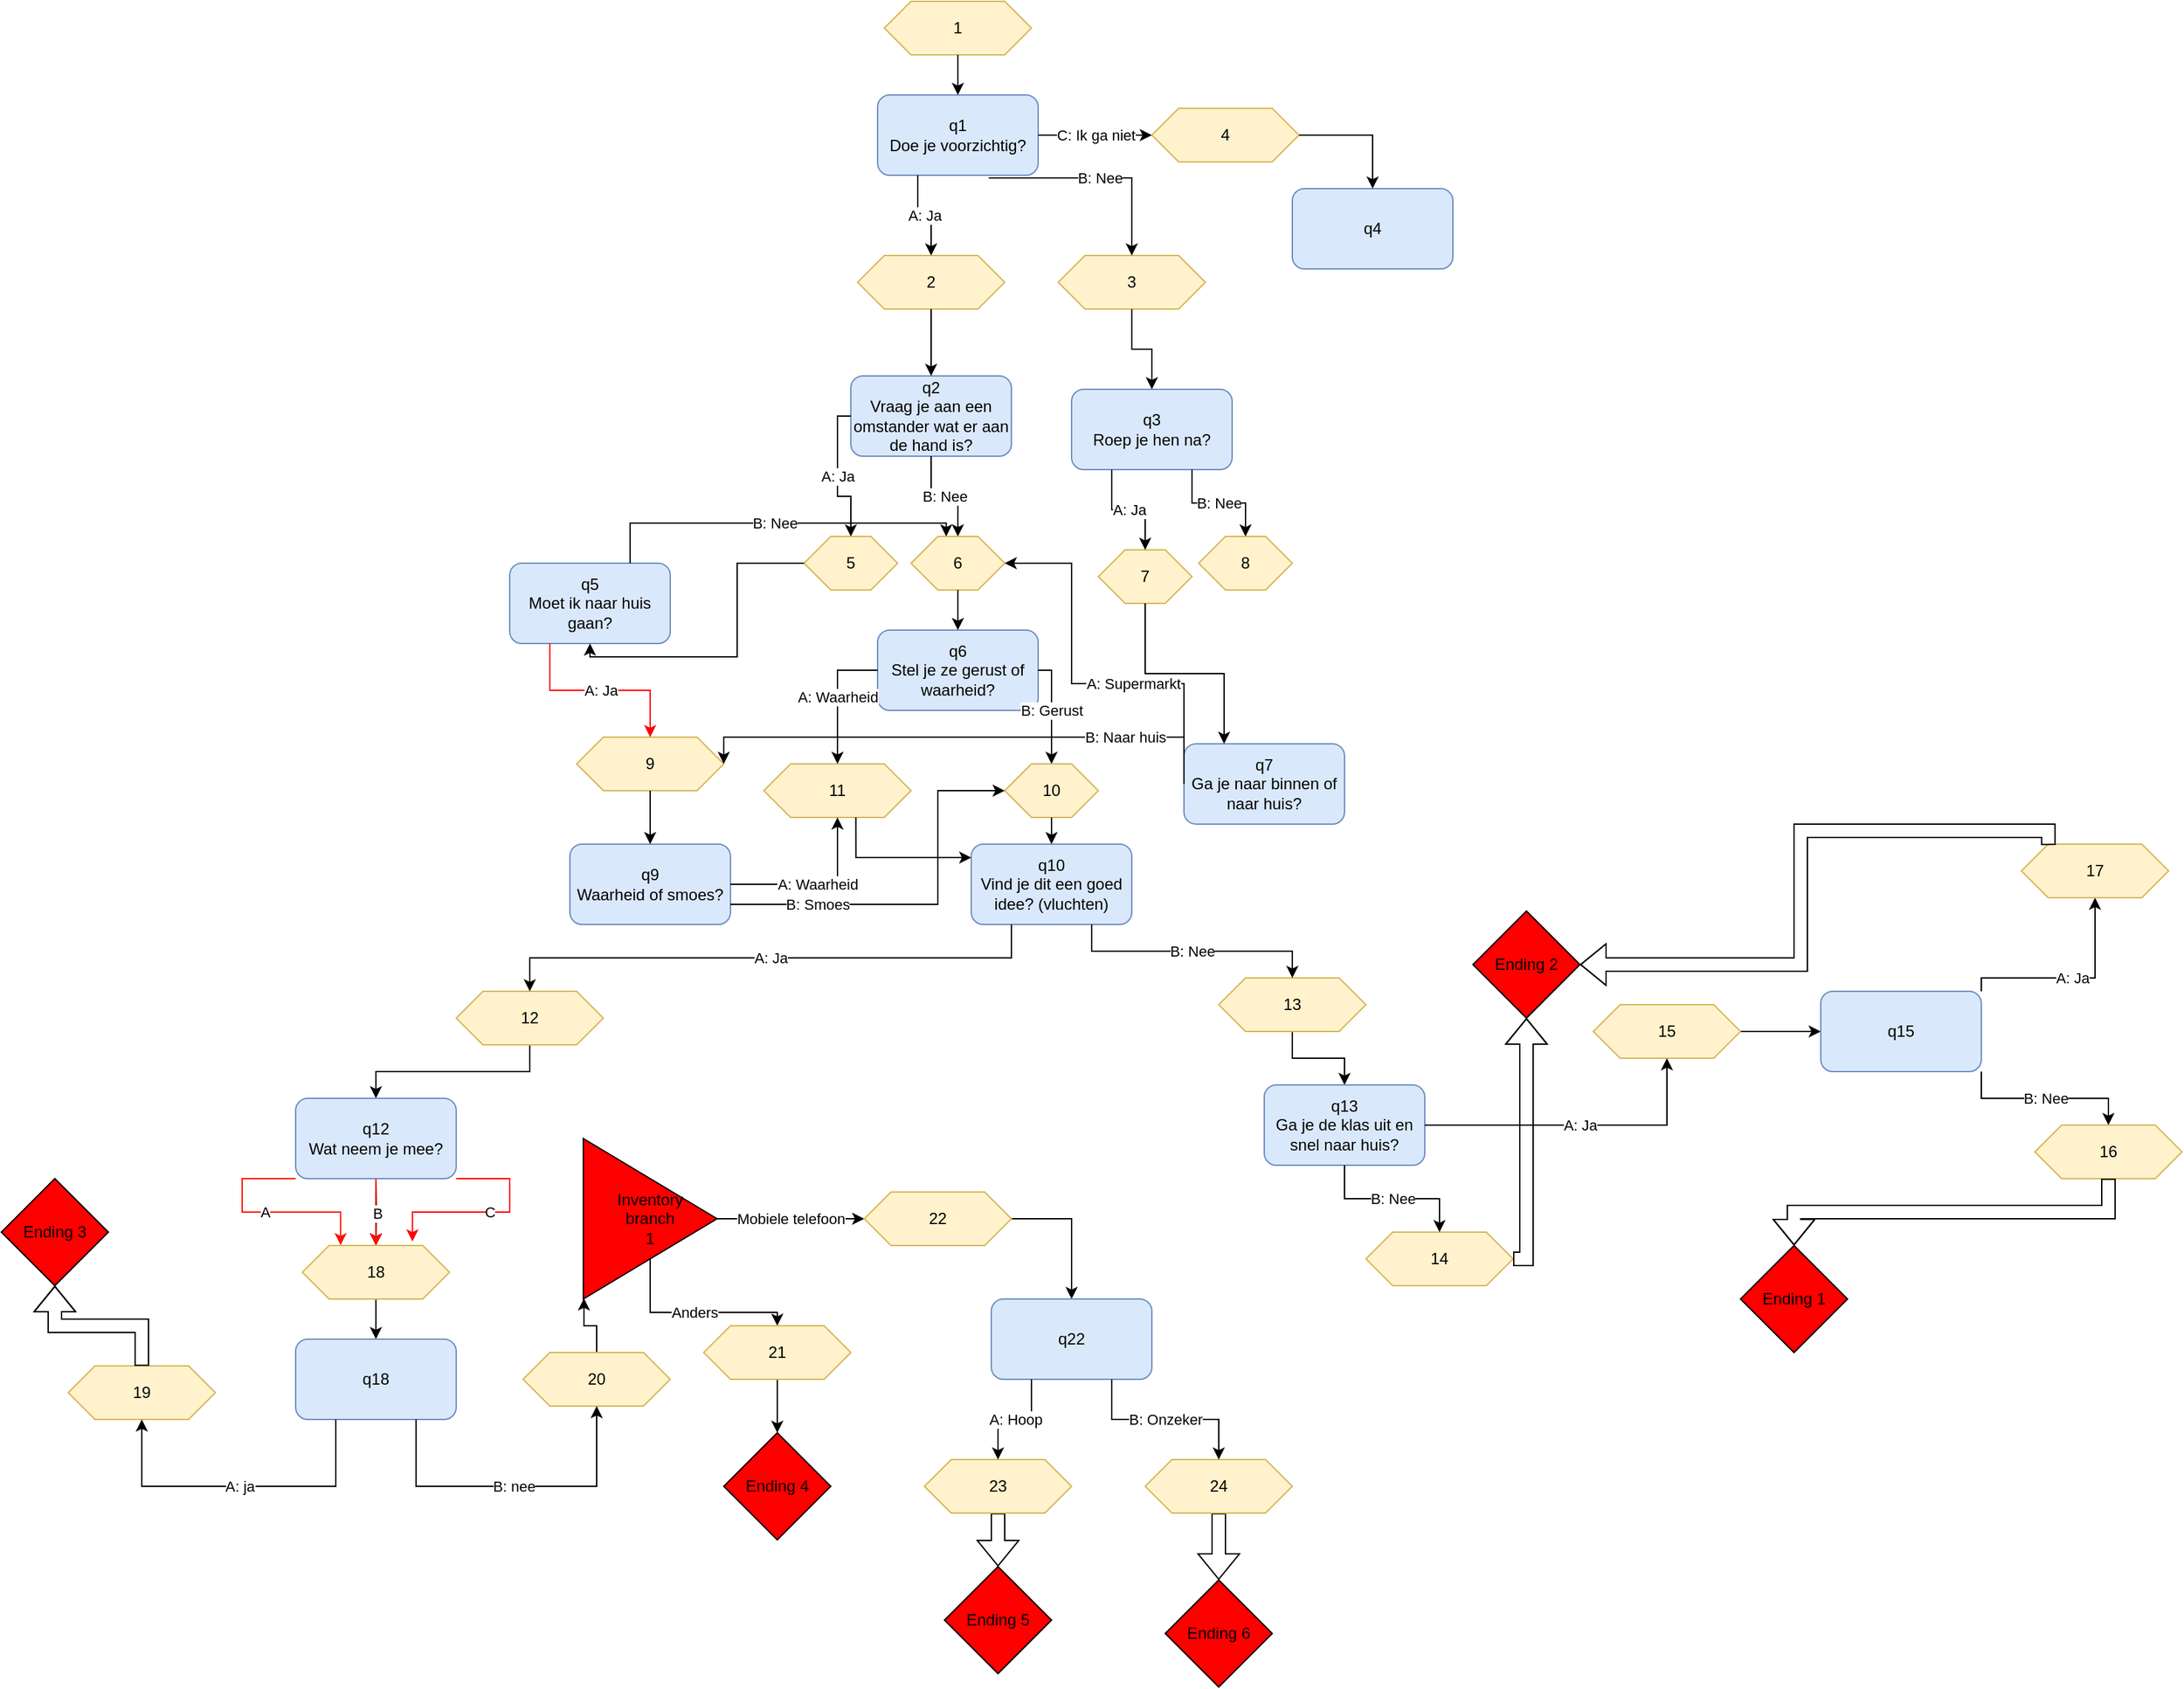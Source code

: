 <mxfile version="15.5.1" type="device"><diagram id="C5RBs43oDa-KdzZeNtuy" name="Page-1"><mxGraphModel dx="2212" dy="588" grid="1" gridSize="10" guides="1" tooltips="1" connect="1" arrows="1" fold="1" page="1" pageScale="1" pageWidth="827" pageHeight="1169" math="0" shadow="0"><root><mxCell id="WIyWlLk6GJQsqaUBKTNV-0"/><mxCell id="WIyWlLk6GJQsqaUBKTNV-1" parent="WIyWlLk6GJQsqaUBKTNV-0"/><mxCell id="mi3VbPI64ioH5jY3iRp4-33" value="1" style="shape=hexagon;perimeter=hexagonPerimeter2;whiteSpace=wrap;html=1;fixedSize=1;fillColor=#fff2cc;strokeColor=#d6b656;" parent="WIyWlLk6GJQsqaUBKTNV-1" vertex="1"><mxGeometry x="70" y="30" width="110" height="40" as="geometry"/></mxCell><mxCell id="mi3VbPI64ioH5jY3iRp4-34" value="q1&lt;br&gt;Doe je voorzichtig?" style="rounded=1;whiteSpace=wrap;html=1;fillColor=#dae8fc;strokeColor=#6c8ebf;" parent="WIyWlLk6GJQsqaUBKTNV-1" vertex="1"><mxGeometry x="65" y="100" width="120" height="60" as="geometry"/></mxCell><mxCell id="mi3VbPI64ioH5jY3iRp4-36" value="2" style="shape=hexagon;perimeter=hexagonPerimeter2;whiteSpace=wrap;html=1;fixedSize=1;fillColor=#fff2cc;strokeColor=#d6b656;" parent="WIyWlLk6GJQsqaUBKTNV-1" vertex="1"><mxGeometry x="50" y="220" width="110" height="40" as="geometry"/></mxCell><mxCell id="mi3VbPI64ioH5jY3iRp4-37" value="3" style="shape=hexagon;perimeter=hexagonPerimeter2;whiteSpace=wrap;html=1;fixedSize=1;fillColor=#fff2cc;strokeColor=#d6b656;" parent="WIyWlLk6GJQsqaUBKTNV-1" vertex="1"><mxGeometry x="200" y="220" width="110" height="40" as="geometry"/></mxCell><mxCell id="mi3VbPI64ioH5jY3iRp4-38" value="4" style="shape=hexagon;perimeter=hexagonPerimeter2;whiteSpace=wrap;html=1;fixedSize=1;fillColor=#fff2cc;strokeColor=#d6b656;" parent="WIyWlLk6GJQsqaUBKTNV-1" vertex="1"><mxGeometry x="270" y="110" width="110" height="40" as="geometry"/></mxCell><mxCell id="mi3VbPI64ioH5jY3iRp4-39" value="" style="endArrow=classic;html=1;rounded=0;edgeStyle=orthogonalEdgeStyle;exitX=0.5;exitY=1;exitDx=0;exitDy=0;entryX=0.5;entryY=0;entryDx=0;entryDy=0;" parent="WIyWlLk6GJQsqaUBKTNV-1" source="mi3VbPI64ioH5jY3iRp4-33" target="mi3VbPI64ioH5jY3iRp4-34" edge="1"><mxGeometry width="50" height="50" relative="1" as="geometry"><mxPoint x="360" y="410" as="sourcePoint"/><mxPoint x="410" y="360" as="targetPoint"/></mxGeometry></mxCell><mxCell id="mi3VbPI64ioH5jY3iRp4-40" value="" style="endArrow=classic;html=1;rounded=0;edgeStyle=orthogonalEdgeStyle;exitX=0.25;exitY=1;exitDx=0;exitDy=0;entryX=0.5;entryY=0;entryDx=0;entryDy=0;" parent="WIyWlLk6GJQsqaUBKTNV-1" source="mi3VbPI64ioH5jY3iRp4-34" target="mi3VbPI64ioH5jY3iRp4-36" edge="1"><mxGeometry relative="1" as="geometry"><mxPoint x="340" y="380" as="sourcePoint"/><mxPoint x="440" y="380" as="targetPoint"/></mxGeometry></mxCell><mxCell id="mi3VbPI64ioH5jY3iRp4-41" value="A: Ja" style="edgeLabel;resizable=0;html=1;align=center;verticalAlign=middle;" parent="mi3VbPI64ioH5jY3iRp4-40" connectable="0" vertex="1"><mxGeometry relative="1" as="geometry"/></mxCell><mxCell id="mi3VbPI64ioH5jY3iRp4-42" value="" style="endArrow=classic;html=1;rounded=0;edgeStyle=orthogonalEdgeStyle;exitX=0.692;exitY=1.033;exitDx=0;exitDy=0;exitPerimeter=0;entryX=0.5;entryY=0;entryDx=0;entryDy=0;" parent="WIyWlLk6GJQsqaUBKTNV-1" source="mi3VbPI64ioH5jY3iRp4-34" target="mi3VbPI64ioH5jY3iRp4-37" edge="1"><mxGeometry relative="1" as="geometry"><mxPoint x="340" y="380" as="sourcePoint"/><mxPoint x="440" y="380" as="targetPoint"/></mxGeometry></mxCell><mxCell id="mi3VbPI64ioH5jY3iRp4-43" value="B: Nee" style="edgeLabel;resizable=0;html=1;align=center;verticalAlign=middle;" parent="mi3VbPI64ioH5jY3iRp4-42" connectable="0" vertex="1"><mxGeometry relative="1" as="geometry"/></mxCell><mxCell id="mi3VbPI64ioH5jY3iRp4-44" value="" style="endArrow=classic;html=1;rounded=0;edgeStyle=orthogonalEdgeStyle;exitX=1;exitY=0.5;exitDx=0;exitDy=0;entryX=0;entryY=0.5;entryDx=0;entryDy=0;" parent="WIyWlLk6GJQsqaUBKTNV-1" source="mi3VbPI64ioH5jY3iRp4-34" target="mi3VbPI64ioH5jY3iRp4-38" edge="1"><mxGeometry relative="1" as="geometry"><mxPoint x="340" y="380" as="sourcePoint"/><mxPoint x="440" y="380" as="targetPoint"/></mxGeometry></mxCell><mxCell id="mi3VbPI64ioH5jY3iRp4-45" value="C: Ik ga niet" style="edgeLabel;resizable=0;html=1;align=center;verticalAlign=middle;" parent="mi3VbPI64ioH5jY3iRp4-44" connectable="0" vertex="1"><mxGeometry relative="1" as="geometry"/></mxCell><mxCell id="mi3VbPI64ioH5jY3iRp4-46" value="q2&lt;br&gt;Vraag je aan een omstander wat er aan de hand is?" style="rounded=1;whiteSpace=wrap;html=1;fillColor=#dae8fc;strokeColor=#6c8ebf;" parent="WIyWlLk6GJQsqaUBKTNV-1" vertex="1"><mxGeometry x="45" y="310" width="120" height="60" as="geometry"/></mxCell><mxCell id="mi3VbPI64ioH5jY3iRp4-49" value="" style="endArrow=classic;html=1;rounded=0;edgeStyle=orthogonalEdgeStyle;exitX=0.5;exitY=1;exitDx=0;exitDy=0;entryX=0.5;entryY=0;entryDx=0;entryDy=0;" parent="WIyWlLk6GJQsqaUBKTNV-1" source="mi3VbPI64ioH5jY3iRp4-36" target="mi3VbPI64ioH5jY3iRp4-46" edge="1"><mxGeometry width="50" height="50" relative="1" as="geometry"><mxPoint x="360" y="390" as="sourcePoint"/><mxPoint x="410" y="340" as="targetPoint"/></mxGeometry></mxCell><mxCell id="mi3VbPI64ioH5jY3iRp4-50" value="q3&lt;br&gt;Roep je hen na?" style="rounded=1;whiteSpace=wrap;html=1;fillColor=#dae8fc;strokeColor=#6c8ebf;" parent="WIyWlLk6GJQsqaUBKTNV-1" vertex="1"><mxGeometry x="210" y="320" width="120" height="60" as="geometry"/></mxCell><mxCell id="mi3VbPI64ioH5jY3iRp4-51" value="" style="endArrow=classic;html=1;rounded=0;edgeStyle=orthogonalEdgeStyle;exitX=0.5;exitY=1;exitDx=0;exitDy=0;entryX=0.5;entryY=0;entryDx=0;entryDy=0;" parent="WIyWlLk6GJQsqaUBKTNV-1" source="mi3VbPI64ioH5jY3iRp4-37" target="mi3VbPI64ioH5jY3iRp4-50" edge="1"><mxGeometry width="50" height="50" relative="1" as="geometry"><mxPoint x="360" y="390" as="sourcePoint"/><mxPoint x="410" y="340" as="targetPoint"/></mxGeometry></mxCell><mxCell id="mi3VbPI64ioH5jY3iRp4-52" value="5" style="shape=hexagon;perimeter=hexagonPerimeter2;whiteSpace=wrap;html=1;fixedSize=1;fillColor=#fff2cc;strokeColor=#d6b656;" parent="WIyWlLk6GJQsqaUBKTNV-1" vertex="1"><mxGeometry x="10" y="430" width="70" height="40" as="geometry"/></mxCell><mxCell id="mi3VbPI64ioH5jY3iRp4-53" value="6" style="shape=hexagon;perimeter=hexagonPerimeter2;whiteSpace=wrap;html=1;fixedSize=1;fillColor=#fff2cc;strokeColor=#d6b656;" parent="WIyWlLk6GJQsqaUBKTNV-1" vertex="1"><mxGeometry x="90" y="430" width="70" height="40" as="geometry"/></mxCell><mxCell id="mi3VbPI64ioH5jY3iRp4-54" value="" style="endArrow=classic;html=1;rounded=0;edgeStyle=orthogonalEdgeStyle;exitX=0;exitY=0.5;exitDx=0;exitDy=0;entryX=0.5;entryY=0;entryDx=0;entryDy=0;" parent="WIyWlLk6GJQsqaUBKTNV-1" source="mi3VbPI64ioH5jY3iRp4-46" target="mi3VbPI64ioH5jY3iRp4-52" edge="1"><mxGeometry relative="1" as="geometry"><mxPoint x="340" y="440" as="sourcePoint"/><mxPoint x="440" y="440" as="targetPoint"/></mxGeometry></mxCell><mxCell id="mi3VbPI64ioH5jY3iRp4-55" value="A: Ja" style="edgeLabel;resizable=0;html=1;align=center;verticalAlign=middle;" parent="mi3VbPI64ioH5jY3iRp4-54" connectable="0" vertex="1"><mxGeometry relative="1" as="geometry"/></mxCell><mxCell id="mi3VbPI64ioH5jY3iRp4-56" value="" style="endArrow=classic;html=1;rounded=0;edgeStyle=orthogonalEdgeStyle;exitX=0.5;exitY=1;exitDx=0;exitDy=0;entryX=0.5;entryY=0;entryDx=0;entryDy=0;" parent="WIyWlLk6GJQsqaUBKTNV-1" source="mi3VbPI64ioH5jY3iRp4-46" target="mi3VbPI64ioH5jY3iRp4-53" edge="1"><mxGeometry relative="1" as="geometry"><mxPoint x="340" y="440" as="sourcePoint"/><mxPoint x="440" y="440" as="targetPoint"/></mxGeometry></mxCell><mxCell id="mi3VbPI64ioH5jY3iRp4-57" value="B: Nee" style="edgeLabel;resizable=0;html=1;align=center;verticalAlign=middle;" parent="mi3VbPI64ioH5jY3iRp4-56" connectable="0" vertex="1"><mxGeometry relative="1" as="geometry"/></mxCell><mxCell id="mi3VbPI64ioH5jY3iRp4-58" value="7" style="shape=hexagon;perimeter=hexagonPerimeter2;whiteSpace=wrap;html=1;fixedSize=1;fillColor=#fff2cc;strokeColor=#d6b656;" parent="WIyWlLk6GJQsqaUBKTNV-1" vertex="1"><mxGeometry x="230" y="440" width="70" height="40" as="geometry"/></mxCell><mxCell id="mi3VbPI64ioH5jY3iRp4-59" value="8" style="shape=hexagon;perimeter=hexagonPerimeter2;whiteSpace=wrap;html=1;fixedSize=1;fillColor=#fff2cc;strokeColor=#d6b656;" parent="WIyWlLk6GJQsqaUBKTNV-1" vertex="1"><mxGeometry x="305" y="430" width="70" height="40" as="geometry"/></mxCell><mxCell id="mi3VbPI64ioH5jY3iRp4-60" value="" style="endArrow=classic;html=1;rounded=0;edgeStyle=orthogonalEdgeStyle;exitX=0.25;exitY=1;exitDx=0;exitDy=0;entryX=0.5;entryY=0;entryDx=0;entryDy=0;" parent="WIyWlLk6GJQsqaUBKTNV-1" source="mi3VbPI64ioH5jY3iRp4-50" target="mi3VbPI64ioH5jY3iRp4-58" edge="1"><mxGeometry relative="1" as="geometry"><mxPoint x="340" y="340" as="sourcePoint"/><mxPoint x="440" y="340" as="targetPoint"/></mxGeometry></mxCell><mxCell id="mi3VbPI64ioH5jY3iRp4-61" value="A: Ja" style="edgeLabel;resizable=0;html=1;align=center;verticalAlign=middle;" parent="mi3VbPI64ioH5jY3iRp4-60" connectable="0" vertex="1"><mxGeometry relative="1" as="geometry"/></mxCell><mxCell id="mi3VbPI64ioH5jY3iRp4-62" value="" style="endArrow=classic;html=1;rounded=0;edgeStyle=orthogonalEdgeStyle;exitX=0.75;exitY=1;exitDx=0;exitDy=0;entryX=0.5;entryY=0;entryDx=0;entryDy=0;" parent="WIyWlLk6GJQsqaUBKTNV-1" source="mi3VbPI64ioH5jY3iRp4-50" target="mi3VbPI64ioH5jY3iRp4-59" edge="1"><mxGeometry relative="1" as="geometry"><mxPoint x="340" y="340" as="sourcePoint"/><mxPoint x="440" y="340" as="targetPoint"/></mxGeometry></mxCell><mxCell id="mi3VbPI64ioH5jY3iRp4-63" value="B: Nee" style="edgeLabel;resizable=0;html=1;align=center;verticalAlign=middle;" parent="mi3VbPI64ioH5jY3iRp4-62" connectable="0" vertex="1"><mxGeometry relative="1" as="geometry"/></mxCell><mxCell id="mi3VbPI64ioH5jY3iRp4-64" value="q5&lt;br&gt;Moet ik naar huis gaan?" style="rounded=1;whiteSpace=wrap;html=1;fillColor=#dae8fc;strokeColor=#6c8ebf;" parent="WIyWlLk6GJQsqaUBKTNV-1" vertex="1"><mxGeometry x="-210" y="450" width="120" height="60" as="geometry"/></mxCell><mxCell id="mi3VbPI64ioH5jY3iRp4-65" value="" style="endArrow=classic;html=1;rounded=0;edgeStyle=orthogonalEdgeStyle;exitX=0;exitY=0.5;exitDx=0;exitDy=0;entryX=0.5;entryY=1;entryDx=0;entryDy=0;" parent="WIyWlLk6GJQsqaUBKTNV-1" source="mi3VbPI64ioH5jY3iRp4-52" target="mi3VbPI64ioH5jY3iRp4-64" edge="1"><mxGeometry width="50" height="50" relative="1" as="geometry"><mxPoint x="120" y="360" as="sourcePoint"/><mxPoint x="170" y="310" as="targetPoint"/></mxGeometry></mxCell><mxCell id="mi3VbPI64ioH5jY3iRp4-66" value="" style="endArrow=classic;html=1;rounded=0;edgeStyle=orthogonalEdgeStyle;exitX=0.75;exitY=0;exitDx=0;exitDy=0;entryX=0.375;entryY=0;entryDx=0;entryDy=0;" parent="WIyWlLk6GJQsqaUBKTNV-1" source="mi3VbPI64ioH5jY3iRp4-64" target="mi3VbPI64ioH5jY3iRp4-53" edge="1"><mxGeometry relative="1" as="geometry"><mxPoint x="90" y="420" as="sourcePoint"/><mxPoint x="-10" y="390" as="targetPoint"/></mxGeometry></mxCell><mxCell id="mi3VbPI64ioH5jY3iRp4-67" value="B: Nee" style="edgeLabel;resizable=0;html=1;align=center;verticalAlign=middle;" parent="mi3VbPI64ioH5jY3iRp4-66" connectable="0" vertex="1"><mxGeometry relative="1" as="geometry"/></mxCell><mxCell id="mi3VbPI64ioH5jY3iRp4-69" value="9" style="shape=hexagon;perimeter=hexagonPerimeter2;whiteSpace=wrap;html=1;fixedSize=1;fillColor=#fff2cc;strokeColor=#d6b656;" parent="WIyWlLk6GJQsqaUBKTNV-1" vertex="1"><mxGeometry x="-160" y="580" width="110" height="40" as="geometry"/></mxCell><mxCell id="mi3VbPI64ioH5jY3iRp4-70" value="" style="endArrow=classic;html=1;rounded=0;edgeStyle=orthogonalEdgeStyle;exitX=0.25;exitY=1;exitDx=0;exitDy=0;entryX=0.5;entryY=0;entryDx=0;entryDy=0;strokeColor=#FF0000;" parent="WIyWlLk6GJQsqaUBKTNV-1" source="mi3VbPI64ioH5jY3iRp4-64" target="mi3VbPI64ioH5jY3iRp4-69" edge="1"><mxGeometry relative="1" as="geometry"><mxPoint x="90" y="420" as="sourcePoint"/><mxPoint x="190" y="420" as="targetPoint"/></mxGeometry></mxCell><mxCell id="mi3VbPI64ioH5jY3iRp4-71" value="A: Ja" style="edgeLabel;resizable=0;html=1;align=center;verticalAlign=middle;" parent="mi3VbPI64ioH5jY3iRp4-70" connectable="0" vertex="1"><mxGeometry relative="1" as="geometry"/></mxCell><mxCell id="mi3VbPI64ioH5jY3iRp4-72" value="q6&lt;br&gt;Stel je ze gerust of waarheid?" style="rounded=1;whiteSpace=wrap;html=1;fillColor=#dae8fc;strokeColor=#6c8ebf;" parent="WIyWlLk6GJQsqaUBKTNV-1" vertex="1"><mxGeometry x="65" y="500" width="120" height="60" as="geometry"/></mxCell><mxCell id="mi3VbPI64ioH5jY3iRp4-73" value="" style="endArrow=classic;html=1;rounded=0;edgeStyle=orthogonalEdgeStyle;exitX=0.5;exitY=1;exitDx=0;exitDy=0;entryX=0.5;entryY=0;entryDx=0;entryDy=0;" parent="WIyWlLk6GJQsqaUBKTNV-1" source="mi3VbPI64ioH5jY3iRp4-53" target="mi3VbPI64ioH5jY3iRp4-72" edge="1"><mxGeometry width="50" height="50" relative="1" as="geometry"><mxPoint x="120" y="450" as="sourcePoint"/><mxPoint x="170" y="400" as="targetPoint"/></mxGeometry></mxCell><mxCell id="mi3VbPI64ioH5jY3iRp4-75" value="10" style="shape=hexagon;perimeter=hexagonPerimeter2;whiteSpace=wrap;html=1;fixedSize=1;fillColor=#fff2cc;strokeColor=#d6b656;" parent="WIyWlLk6GJQsqaUBKTNV-1" vertex="1"><mxGeometry x="160" y="600" width="70" height="40" as="geometry"/></mxCell><mxCell id="mi3VbPI64ioH5jY3iRp4-76" value="" style="endArrow=classic;html=1;rounded=0;edgeStyle=orthogonalEdgeStyle;exitX=1;exitY=0.5;exitDx=0;exitDy=0;entryX=0.5;entryY=0;entryDx=0;entryDy=0;" parent="WIyWlLk6GJQsqaUBKTNV-1" source="mi3VbPI64ioH5jY3iRp4-72" target="mi3VbPI64ioH5jY3iRp4-75" edge="1"><mxGeometry relative="1" as="geometry"><mxPoint x="90" y="620" as="sourcePoint"/><mxPoint x="190" y="620" as="targetPoint"/></mxGeometry></mxCell><mxCell id="mi3VbPI64ioH5jY3iRp4-77" value="B: Gerust" style="edgeLabel;resizable=0;html=1;align=center;verticalAlign=middle;" parent="mi3VbPI64ioH5jY3iRp4-76" connectable="0" vertex="1"><mxGeometry relative="1" as="geometry"/></mxCell><mxCell id="mi3VbPI64ioH5jY3iRp4-78" value="q9&lt;br&gt;Waarheid of smoes?" style="rounded=1;whiteSpace=wrap;html=1;fillColor=#dae8fc;strokeColor=#6c8ebf;" parent="WIyWlLk6GJQsqaUBKTNV-1" vertex="1"><mxGeometry x="-165" y="660" width="120" height="60" as="geometry"/></mxCell><mxCell id="mi3VbPI64ioH5jY3iRp4-79" value="" style="endArrow=classic;html=1;rounded=0;edgeStyle=orthogonalEdgeStyle;exitX=0.5;exitY=1;exitDx=0;exitDy=0;entryX=0.5;entryY=0;entryDx=0;entryDy=0;" parent="WIyWlLk6GJQsqaUBKTNV-1" source="mi3VbPI64ioH5jY3iRp4-69" target="mi3VbPI64ioH5jY3iRp4-78" edge="1"><mxGeometry width="50" height="50" relative="1" as="geometry"><mxPoint x="120" y="650" as="sourcePoint"/><mxPoint x="170" y="600" as="targetPoint"/></mxGeometry></mxCell><mxCell id="mi3VbPI64ioH5jY3iRp4-80" value="11" style="shape=hexagon;perimeter=hexagonPerimeter2;whiteSpace=wrap;html=1;fixedSize=1;fillColor=#fff2cc;strokeColor=#d6b656;" parent="WIyWlLk6GJQsqaUBKTNV-1" vertex="1"><mxGeometry x="-20" y="600" width="110" height="40" as="geometry"/></mxCell><mxCell id="mi3VbPI64ioH5jY3iRp4-81" value="" style="endArrow=classic;html=1;rounded=0;edgeStyle=orthogonalEdgeStyle;exitX=1;exitY=0.5;exitDx=0;exitDy=0;entryX=0.5;entryY=1;entryDx=0;entryDy=0;" parent="WIyWlLk6GJQsqaUBKTNV-1" source="mi3VbPI64ioH5jY3iRp4-78" target="mi3VbPI64ioH5jY3iRp4-80" edge="1"><mxGeometry relative="1" as="geometry"><mxPoint x="90" y="620" as="sourcePoint"/><mxPoint x="190" y="620" as="targetPoint"/></mxGeometry></mxCell><mxCell id="mi3VbPI64ioH5jY3iRp4-82" value="A: Waarheid" style="edgeLabel;resizable=0;html=1;align=center;verticalAlign=middle;" parent="mi3VbPI64ioH5jY3iRp4-81" connectable="0" vertex="1"><mxGeometry relative="1" as="geometry"/></mxCell><mxCell id="mi3VbPI64ioH5jY3iRp4-83" value="" style="endArrow=classic;html=1;rounded=0;edgeStyle=orthogonalEdgeStyle;exitX=0;exitY=0.5;exitDx=0;exitDy=0;entryX=0.5;entryY=0;entryDx=0;entryDy=0;" parent="WIyWlLk6GJQsqaUBKTNV-1" source="mi3VbPI64ioH5jY3iRp4-72" target="mi3VbPI64ioH5jY3iRp4-80" edge="1"><mxGeometry relative="1" as="geometry"><mxPoint x="90" y="620" as="sourcePoint"/><mxPoint x="190" y="620" as="targetPoint"/></mxGeometry></mxCell><mxCell id="mi3VbPI64ioH5jY3iRp4-84" value="A: Waarheid" style="edgeLabel;resizable=0;html=1;align=center;verticalAlign=middle;" parent="mi3VbPI64ioH5jY3iRp4-83" connectable="0" vertex="1"><mxGeometry relative="1" as="geometry"/></mxCell><mxCell id="mi3VbPI64ioH5jY3iRp4-85" value="q10&lt;br&gt;Vind je dit een goed idee? (vluchten)" style="rounded=1;whiteSpace=wrap;html=1;fillColor=#dae8fc;strokeColor=#6c8ebf;" parent="WIyWlLk6GJQsqaUBKTNV-1" vertex="1"><mxGeometry x="135" y="660" width="120" height="60" as="geometry"/></mxCell><mxCell id="mi3VbPI64ioH5jY3iRp4-86" value="" style="endArrow=classic;html=1;rounded=0;edgeStyle=orthogonalEdgeStyle;exitX=0.5;exitY=1;exitDx=0;exitDy=0;entryX=0.5;entryY=0;entryDx=0;entryDy=0;" parent="WIyWlLk6GJQsqaUBKTNV-1" source="mi3VbPI64ioH5jY3iRp4-75" target="mi3VbPI64ioH5jY3iRp4-85" edge="1"><mxGeometry width="50" height="50" relative="1" as="geometry"><mxPoint x="120" y="600" as="sourcePoint"/><mxPoint x="170" y="550" as="targetPoint"/></mxGeometry></mxCell><mxCell id="mi3VbPI64ioH5jY3iRp4-87" value="" style="endArrow=classic;html=1;rounded=0;edgeStyle=orthogonalEdgeStyle;exitX=1;exitY=0.75;exitDx=0;exitDy=0;entryX=0;entryY=0.5;entryDx=0;entryDy=0;" parent="WIyWlLk6GJQsqaUBKTNV-1" source="mi3VbPI64ioH5jY3iRp4-78" target="mi3VbPI64ioH5jY3iRp4-75" edge="1"><mxGeometry relative="1" as="geometry"><mxPoint x="90" y="580" as="sourcePoint"/><mxPoint x="190" y="580" as="targetPoint"/><Array as="points"><mxPoint x="110" y="705"/><mxPoint x="110" y="620"/></Array></mxGeometry></mxCell><mxCell id="mi3VbPI64ioH5jY3iRp4-88" value="B: Smoes" style="edgeLabel;resizable=0;html=1;align=center;verticalAlign=middle;" parent="mi3VbPI64ioH5jY3iRp4-87" connectable="0" vertex="1"><mxGeometry relative="1" as="geometry"><mxPoint x="-80" as="offset"/></mxGeometry></mxCell><mxCell id="mi3VbPI64ioH5jY3iRp4-89" value="q7&lt;br&gt;Ga je naar binnen of naar huis?" style="rounded=1;whiteSpace=wrap;html=1;fillColor=#dae8fc;strokeColor=#6c8ebf;" parent="WIyWlLk6GJQsqaUBKTNV-1" vertex="1"><mxGeometry x="294" y="585" width="120" height="60" as="geometry"/></mxCell><mxCell id="mi3VbPI64ioH5jY3iRp4-90" value="" style="endArrow=classic;html=1;rounded=0;edgeStyle=orthogonalEdgeStyle;exitX=0;exitY=0.5;exitDx=0;exitDy=0;entryX=1;entryY=0.5;entryDx=0;entryDy=0;" parent="WIyWlLk6GJQsqaUBKTNV-1" source="mi3VbPI64ioH5jY3iRp4-89" target="mi3VbPI64ioH5jY3iRp4-53" edge="1"><mxGeometry relative="1" as="geometry"><mxPoint x="90" y="450" as="sourcePoint"/><mxPoint x="190" y="450" as="targetPoint"/><Array as="points"><mxPoint x="210" y="540"/><mxPoint x="210" y="450"/></Array></mxGeometry></mxCell><mxCell id="mi3VbPI64ioH5jY3iRp4-91" value="A: Supermarkt" style="edgeLabel;resizable=0;html=1;align=center;verticalAlign=middle;" parent="mi3VbPI64ioH5jY3iRp4-90" connectable="0" vertex="1"><mxGeometry relative="1" as="geometry"><mxPoint x="36" as="offset"/></mxGeometry></mxCell><mxCell id="mi3VbPI64ioH5jY3iRp4-92" value="" style="endArrow=classic;html=1;rounded=0;edgeStyle=orthogonalEdgeStyle;exitX=0.5;exitY=1;exitDx=0;exitDy=0;entryX=0.25;entryY=0;entryDx=0;entryDy=0;" parent="WIyWlLk6GJQsqaUBKTNV-1" source="mi3VbPI64ioH5jY3iRp4-58" target="mi3VbPI64ioH5jY3iRp4-89" edge="1"><mxGeometry width="50" height="50" relative="1" as="geometry"><mxPoint x="120" y="470" as="sourcePoint"/><mxPoint x="170" y="420" as="targetPoint"/></mxGeometry></mxCell><mxCell id="mi3VbPI64ioH5jY3iRp4-93" value="" style="endArrow=classic;html=1;rounded=0;edgeStyle=orthogonalEdgeStyle;entryX=1;entryY=0.5;entryDx=0;entryDy=0;" parent="WIyWlLk6GJQsqaUBKTNV-1" target="mi3VbPI64ioH5jY3iRp4-69" edge="1"><mxGeometry relative="1" as="geometry"><mxPoint x="294" y="610" as="sourcePoint"/><mxPoint x="90" y="570" as="targetPoint"/><Array as="points"><mxPoint x="294" y="580"/><mxPoint x="-50" y="580"/></Array></mxGeometry></mxCell><mxCell id="mi3VbPI64ioH5jY3iRp4-94" value="B: Naar huis" style="edgeLabel;resizable=0;html=1;align=center;verticalAlign=middle;" parent="mi3VbPI64ioH5jY3iRp4-93" connectable="0" vertex="1"><mxGeometry relative="1" as="geometry"><mxPoint x="123" as="offset"/></mxGeometry></mxCell><mxCell id="mi3VbPI64ioH5jY3iRp4-95" value="" style="endArrow=classic;html=1;rounded=0;edgeStyle=orthogonalEdgeStyle;exitX=0.625;exitY=1;exitDx=0;exitDy=0;" parent="WIyWlLk6GJQsqaUBKTNV-1" source="mi3VbPI64ioH5jY3iRp4-80" edge="1"><mxGeometry width="50" height="50" relative="1" as="geometry"><mxPoint x="120" y="550" as="sourcePoint"/><mxPoint x="135" y="670" as="targetPoint"/><Array as="points"><mxPoint x="49" y="670"/><mxPoint x="135" y="670"/></Array></mxGeometry></mxCell><mxCell id="iSq3KOeCPPVrwr8_RP6E-13" style="edgeStyle=orthogonalEdgeStyle;rounded=0;orthogonalLoop=1;jettySize=auto;html=1;exitX=0.5;exitY=1;exitDx=0;exitDy=0;entryX=0.5;entryY=0;entryDx=0;entryDy=0;" parent="WIyWlLk6GJQsqaUBKTNV-1" source="iSq3KOeCPPVrwr8_RP6E-0" target="iSq3KOeCPPVrwr8_RP6E-12" edge="1"><mxGeometry relative="1" as="geometry"/></mxCell><mxCell id="iSq3KOeCPPVrwr8_RP6E-0" value="12" style="shape=hexagon;perimeter=hexagonPerimeter2;whiteSpace=wrap;html=1;fixedSize=1;fillColor=#fff2cc;strokeColor=#d6b656;" parent="WIyWlLk6GJQsqaUBKTNV-1" vertex="1"><mxGeometry x="-250" y="770" width="110" height="40" as="geometry"/></mxCell><mxCell id="iSq3KOeCPPVrwr8_RP6E-24" style="edgeStyle=orthogonalEdgeStyle;rounded=0;orthogonalLoop=1;jettySize=auto;html=1;exitX=0.5;exitY=1;exitDx=0;exitDy=0;entryX=0.5;entryY=0;entryDx=0;entryDy=0;strokeColor=#000000;fillColor=#FF1717;" parent="WIyWlLk6GJQsqaUBKTNV-1" source="iSq3KOeCPPVrwr8_RP6E-1" target="iSq3KOeCPPVrwr8_RP6E-23" edge="1"><mxGeometry relative="1" as="geometry"/></mxCell><mxCell id="iSq3KOeCPPVrwr8_RP6E-1" value="13" style="shape=hexagon;perimeter=hexagonPerimeter2;whiteSpace=wrap;html=1;fixedSize=1;fillColor=#fff2cc;strokeColor=#d6b656;" parent="WIyWlLk6GJQsqaUBKTNV-1" vertex="1"><mxGeometry x="320" y="760" width="110" height="40" as="geometry"/></mxCell><mxCell id="iSq3KOeCPPVrwr8_RP6E-8" value="" style="endArrow=classic;html=1;rounded=0;edgeStyle=orthogonalEdgeStyle;entryX=0.5;entryY=0;entryDx=0;entryDy=0;exitX=0.25;exitY=1;exitDx=0;exitDy=0;" parent="WIyWlLk6GJQsqaUBKTNV-1" source="mi3VbPI64ioH5jY3iRp4-85" target="iSq3KOeCPPVrwr8_RP6E-0" edge="1"><mxGeometry relative="1" as="geometry"><mxPoint x="160" y="720" as="sourcePoint"/><mxPoint x="260" y="720" as="targetPoint"/></mxGeometry></mxCell><mxCell id="iSq3KOeCPPVrwr8_RP6E-9" value="A: Ja" style="edgeLabel;resizable=0;html=1;align=center;verticalAlign=middle;" parent="iSq3KOeCPPVrwr8_RP6E-8" connectable="0" vertex="1"><mxGeometry relative="1" as="geometry"/></mxCell><mxCell id="iSq3KOeCPPVrwr8_RP6E-10" value="" style="endArrow=classic;html=1;rounded=0;edgeStyle=orthogonalEdgeStyle;entryX=0.5;entryY=0;entryDx=0;entryDy=0;exitX=0.75;exitY=1;exitDx=0;exitDy=0;" parent="WIyWlLk6GJQsqaUBKTNV-1" source="mi3VbPI64ioH5jY3iRp4-85" target="iSq3KOeCPPVrwr8_RP6E-1" edge="1"><mxGeometry relative="1" as="geometry"><mxPoint x="175" y="730" as="sourcePoint"/><mxPoint x="139.0" y="780" as="targetPoint"/></mxGeometry></mxCell><mxCell id="iSq3KOeCPPVrwr8_RP6E-11" value="B: Nee" style="edgeLabel;resizable=0;html=1;align=center;verticalAlign=middle;" parent="iSq3KOeCPPVrwr8_RP6E-10" connectable="0" vertex="1"><mxGeometry relative="1" as="geometry"/></mxCell><mxCell id="iSq3KOeCPPVrwr8_RP6E-22" value="" style="edgeStyle=orthogonalEdgeStyle;rounded=0;orthogonalLoop=1;jettySize=auto;html=1;strokeColor=#000000;fillColor=#FF1717;" parent="WIyWlLk6GJQsqaUBKTNV-1" source="iSq3KOeCPPVrwr8_RP6E-12" target="iSq3KOeCPPVrwr8_RP6E-14" edge="1"><mxGeometry relative="1" as="geometry"/></mxCell><mxCell id="iSq3KOeCPPVrwr8_RP6E-12" value="q12&lt;br&gt;Wat neem je mee?" style="rounded=1;whiteSpace=wrap;html=1;fillColor=#dae8fc;strokeColor=#6c8ebf;" parent="WIyWlLk6GJQsqaUBKTNV-1" vertex="1"><mxGeometry x="-370" y="850" width="120" height="60" as="geometry"/></mxCell><mxCell id="fnL31dL-mEkg3qNTJA0n-9" style="edgeStyle=orthogonalEdgeStyle;rounded=0;orthogonalLoop=1;jettySize=auto;html=1;exitX=0.5;exitY=1;exitDx=0;exitDy=0;entryX=0.5;entryY=0;entryDx=0;entryDy=0;shadow=0;strokeColor=#000000;" edge="1" parent="WIyWlLk6GJQsqaUBKTNV-1" source="iSq3KOeCPPVrwr8_RP6E-14" target="fnL31dL-mEkg3qNTJA0n-8"><mxGeometry relative="1" as="geometry"/></mxCell><mxCell id="iSq3KOeCPPVrwr8_RP6E-14" value="18" style="shape=hexagon;perimeter=hexagonPerimeter2;whiteSpace=wrap;html=1;fixedSize=1;fillColor=#fff2cc;strokeColor=#d6b656;" parent="WIyWlLk6GJQsqaUBKTNV-1" vertex="1"><mxGeometry x="-365" y="960" width="110" height="40" as="geometry"/></mxCell><mxCell id="iSq3KOeCPPVrwr8_RP6E-15" value="" style="endArrow=classic;html=1;rounded=0;edgeStyle=orthogonalEdgeStyle;exitX=0;exitY=1;exitDx=0;exitDy=0;entryX=0.26;entryY=-0.006;entryDx=0;entryDy=0;entryPerimeter=0;fillColor=#FF1717;strokeColor=#FF1100;" parent="WIyWlLk6GJQsqaUBKTNV-1" source="iSq3KOeCPPVrwr8_RP6E-12" target="iSq3KOeCPPVrwr8_RP6E-14" edge="1"><mxGeometry relative="1" as="geometry"><mxPoint x="-430" y="940" as="sourcePoint"/><mxPoint x="-330" y="940" as="targetPoint"/><Array as="points"><mxPoint x="-410" y="910"/><mxPoint x="-410" y="935"/><mxPoint x="-336" y="935"/></Array></mxGeometry></mxCell><mxCell id="iSq3KOeCPPVrwr8_RP6E-16" value="A" style="edgeLabel;resizable=0;html=1;align=center;verticalAlign=middle;" parent="iSq3KOeCPPVrwr8_RP6E-15" connectable="0" vertex="1"><mxGeometry relative="1" as="geometry"/></mxCell><mxCell id="iSq3KOeCPPVrwr8_RP6E-17" value="B" style="endArrow=classic;html=1;rounded=0;edgeStyle=orthogonalEdgeStyle;entryX=0.5;entryY=0;entryDx=0;entryDy=0;strokeColor=#FF1100;" parent="WIyWlLk6GJQsqaUBKTNV-1" target="iSq3KOeCPPVrwr8_RP6E-14" edge="1"><mxGeometry relative="1" as="geometry"><mxPoint x="-310" y="910" as="sourcePoint"/><mxPoint x="-310" y="1010" as="targetPoint"/></mxGeometry></mxCell><mxCell id="iSq3KOeCPPVrwr8_RP6E-18" value="B" style="edgeLabel;resizable=0;html=1;align=center;verticalAlign=middle;" parent="iSq3KOeCPPVrwr8_RP6E-17" connectable="0" vertex="1"><mxGeometry relative="1" as="geometry"/></mxCell><mxCell id="iSq3KOeCPPVrwr8_RP6E-19" value="" style="endArrow=classic;html=1;rounded=0;edgeStyle=orthogonalEdgeStyle;exitX=1;exitY=1;exitDx=0;exitDy=0;entryX=0.748;entryY=-0.076;entryDx=0;entryDy=0;entryPerimeter=0;strokeColor=#FF0000;" parent="WIyWlLk6GJQsqaUBKTNV-1" source="iSq3KOeCPPVrwr8_RP6E-12" target="iSq3KOeCPPVrwr8_RP6E-14" edge="1"><mxGeometry relative="1" as="geometry"><mxPoint x="-170" y="940" as="sourcePoint"/><mxPoint x="-70" y="940" as="targetPoint"/><Array as="points"><mxPoint x="-210" y="910"/><mxPoint x="-210" y="935"/><mxPoint x="-283" y="935"/></Array></mxGeometry></mxCell><mxCell id="iSq3KOeCPPVrwr8_RP6E-20" value="C" style="edgeLabel;resizable=0;html=1;align=center;verticalAlign=middle;" parent="iSq3KOeCPPVrwr8_RP6E-19" connectable="0" vertex="1"><mxGeometry relative="1" as="geometry"/></mxCell><mxCell id="iSq3KOeCPPVrwr8_RP6E-23" value="q13&lt;br&gt;Ga je de klas uit en snel naar huis?" style="rounded=1;whiteSpace=wrap;html=1;fillColor=#dae8fc;strokeColor=#6c8ebf;" parent="WIyWlLk6GJQsqaUBKTNV-1" vertex="1"><mxGeometry x="354" y="840" width="120" height="60" as="geometry"/></mxCell><mxCell id="iSq3KOeCPPVrwr8_RP6E-32" style="edgeStyle=orthogonalEdgeStyle;rounded=0;orthogonalLoop=1;jettySize=auto;html=1;exitX=1;exitY=0.5;exitDx=0;exitDy=0;entryX=0;entryY=0.5;entryDx=0;entryDy=0;strokeColor=#000000;fillColor=#FF1717;" parent="WIyWlLk6GJQsqaUBKTNV-1" source="iSq3KOeCPPVrwr8_RP6E-25" target="iSq3KOeCPPVrwr8_RP6E-31" edge="1"><mxGeometry relative="1" as="geometry"/></mxCell><mxCell id="iSq3KOeCPPVrwr8_RP6E-25" value="15" style="shape=hexagon;perimeter=hexagonPerimeter2;whiteSpace=wrap;html=1;fixedSize=1;fillColor=#fff2cc;strokeColor=#d6b656;" parent="WIyWlLk6GJQsqaUBKTNV-1" vertex="1"><mxGeometry x="600" y="780" width="110" height="40" as="geometry"/></mxCell><mxCell id="iSq3KOeCPPVrwr8_RP6E-26" value="" style="endArrow=classic;html=1;rounded=0;strokeColor=#000000;fillColor=#FF1717;edgeStyle=orthogonalEdgeStyle;exitX=1;exitY=0.5;exitDx=0;exitDy=0;entryX=0.5;entryY=1;entryDx=0;entryDy=0;" parent="WIyWlLk6GJQsqaUBKTNV-1" source="iSq3KOeCPPVrwr8_RP6E-23" target="iSq3KOeCPPVrwr8_RP6E-25" edge="1"><mxGeometry relative="1" as="geometry"><mxPoint x="600" y="870" as="sourcePoint"/><mxPoint x="700" y="870" as="targetPoint"/></mxGeometry></mxCell><mxCell id="iSq3KOeCPPVrwr8_RP6E-27" value="A: Ja" style="edgeLabel;resizable=0;html=1;align=center;verticalAlign=middle;" parent="iSq3KOeCPPVrwr8_RP6E-26" connectable="0" vertex="1"><mxGeometry relative="1" as="geometry"/></mxCell><mxCell id="iSq3KOeCPPVrwr8_RP6E-28" value="14" style="shape=hexagon;perimeter=hexagonPerimeter2;whiteSpace=wrap;html=1;fixedSize=1;fillColor=#fff2cc;strokeColor=#d6b656;" parent="WIyWlLk6GJQsqaUBKTNV-1" vertex="1"><mxGeometry x="430" y="950" width="110" height="40" as="geometry"/></mxCell><mxCell id="iSq3KOeCPPVrwr8_RP6E-29" value="" style="endArrow=classic;html=1;rounded=0;strokeColor=#000000;fillColor=#FF1717;edgeStyle=orthogonalEdgeStyle;exitX=0.5;exitY=1;exitDx=0;exitDy=0;entryX=0.5;entryY=0;entryDx=0;entryDy=0;" parent="WIyWlLk6GJQsqaUBKTNV-1" source="iSq3KOeCPPVrwr8_RP6E-23" target="iSq3KOeCPPVrwr8_RP6E-28" edge="1"><mxGeometry relative="1" as="geometry"><mxPoint x="490" y="930" as="sourcePoint"/><mxPoint x="590" y="930" as="targetPoint"/></mxGeometry></mxCell><mxCell id="iSq3KOeCPPVrwr8_RP6E-30" value="B: Nee" style="edgeLabel;resizable=0;html=1;align=center;verticalAlign=middle;" parent="iSq3KOeCPPVrwr8_RP6E-29" connectable="0" vertex="1"><mxGeometry relative="1" as="geometry"/></mxCell><mxCell id="iSq3KOeCPPVrwr8_RP6E-31" value="q15" style="rounded=1;whiteSpace=wrap;html=1;fillColor=#dae8fc;strokeColor=#6c8ebf;" parent="WIyWlLk6GJQsqaUBKTNV-1" vertex="1"><mxGeometry x="770" y="770" width="120" height="60" as="geometry"/></mxCell><mxCell id="iSq3KOeCPPVrwr8_RP6E-34" value="" style="endArrow=classic;html=1;rounded=0;strokeColor=#000000;fillColor=#FF1717;edgeStyle=orthogonalEdgeStyle;exitX=1;exitY=0;exitDx=0;exitDy=0;shadow=0;entryX=0.5;entryY=1;entryDx=0;entryDy=0;" parent="WIyWlLk6GJQsqaUBKTNV-1" source="iSq3KOeCPPVrwr8_RP6E-31" target="fnL31dL-mEkg3qNTJA0n-4" edge="1"><mxGeometry relative="1" as="geometry"><mxPoint x="1000" y="890" as="sourcePoint"/><mxPoint x="980" y="700" as="targetPoint"/><Array as="points"><mxPoint x="890" y="760"/><mxPoint x="975" y="760"/></Array></mxGeometry></mxCell><mxCell id="iSq3KOeCPPVrwr8_RP6E-35" value="A: Ja" style="edgeLabel;resizable=0;html=1;align=center;verticalAlign=middle;" parent="iSq3KOeCPPVrwr8_RP6E-34" connectable="0" vertex="1"><mxGeometry relative="1" as="geometry"/></mxCell><mxCell id="iSq3KOeCPPVrwr8_RP6E-36" value="" style="endArrow=classic;html=1;rounded=0;strokeColor=#000000;fillColor=#FF1717;edgeStyle=orthogonalEdgeStyle;exitX=1;exitY=1;exitDx=0;exitDy=0;shadow=0;entryX=0.5;entryY=0;entryDx=0;entryDy=0;" parent="WIyWlLk6GJQsqaUBKTNV-1" source="iSq3KOeCPPVrwr8_RP6E-31" target="fnL31dL-mEkg3qNTJA0n-1" edge="1"><mxGeometry relative="1" as="geometry"><mxPoint x="900" y="850" as="sourcePoint"/><mxPoint x="990" y="870" as="targetPoint"/></mxGeometry></mxCell><mxCell id="iSq3KOeCPPVrwr8_RP6E-37" value="B: Nee" style="edgeLabel;resizable=0;html=1;align=center;verticalAlign=middle;" parent="iSq3KOeCPPVrwr8_RP6E-36" connectable="0" vertex="1"><mxGeometry relative="1" as="geometry"/></mxCell><mxCell id="iSq3KOeCPPVrwr8_RP6E-38" value="q4" style="rounded=1;whiteSpace=wrap;html=1;fillColor=#dae8fc;strokeColor=#6c8ebf;" parent="WIyWlLk6GJQsqaUBKTNV-1" vertex="1"><mxGeometry x="375" y="170" width="120" height="60" as="geometry"/></mxCell><mxCell id="iSq3KOeCPPVrwr8_RP6E-41" value="" style="endArrow=classic;html=1;rounded=0;strokeColor=#000000;fillColor=#FF1717;edgeStyle=orthogonalEdgeStyle;exitX=1;exitY=0.5;exitDx=0;exitDy=0;entryX=0.5;entryY=0;entryDx=0;entryDy=0;" parent="WIyWlLk6GJQsqaUBKTNV-1" source="mi3VbPI64ioH5jY3iRp4-38" target="iSq3KOeCPPVrwr8_RP6E-38" edge="1"><mxGeometry width="50" height="50" relative="1" as="geometry"><mxPoint x="420" y="150" as="sourcePoint"/><mxPoint x="470" y="100" as="targetPoint"/></mxGeometry></mxCell><mxCell id="fnL31dL-mEkg3qNTJA0n-1" value="16" style="shape=hexagon;perimeter=hexagonPerimeter2;whiteSpace=wrap;html=1;fixedSize=1;fillColor=#fff2cc;strokeColor=#d6b656;" vertex="1" parent="WIyWlLk6GJQsqaUBKTNV-1"><mxGeometry x="930" y="870" width="110" height="40" as="geometry"/></mxCell><mxCell id="fnL31dL-mEkg3qNTJA0n-2" value="Ending 1" style="rhombus;whiteSpace=wrap;html=1;fillColor=#FF0000;" vertex="1" parent="WIyWlLk6GJQsqaUBKTNV-1"><mxGeometry x="710" y="960" width="80" height="80" as="geometry"/></mxCell><mxCell id="fnL31dL-mEkg3qNTJA0n-3" value="" style="shape=flexArrow;endArrow=classic;html=1;rounded=0;shadow=0;strokeColor=#000000;exitX=0.5;exitY=1;exitDx=0;exitDy=0;entryX=0.5;entryY=0;entryDx=0;entryDy=0;edgeStyle=orthogonalEdgeStyle;" edge="1" parent="WIyWlLk6GJQsqaUBKTNV-1" source="fnL31dL-mEkg3qNTJA0n-1" target="fnL31dL-mEkg3qNTJA0n-2"><mxGeometry width="50" height="50" relative="1" as="geometry"><mxPoint x="890" y="970" as="sourcePoint"/><mxPoint x="940" y="920" as="targetPoint"/></mxGeometry></mxCell><mxCell id="fnL31dL-mEkg3qNTJA0n-4" value="17" style="shape=hexagon;perimeter=hexagonPerimeter2;whiteSpace=wrap;html=1;fixedSize=1;fillColor=#fff2cc;strokeColor=#d6b656;" vertex="1" parent="WIyWlLk6GJQsqaUBKTNV-1"><mxGeometry x="920" y="660" width="110" height="40" as="geometry"/></mxCell><mxCell id="fnL31dL-mEkg3qNTJA0n-5" value="Ending 2" style="rhombus;whiteSpace=wrap;html=1;fillColor=#FF0000;" vertex="1" parent="WIyWlLk6GJQsqaUBKTNV-1"><mxGeometry x="510" y="710" width="80" height="80" as="geometry"/></mxCell><mxCell id="fnL31dL-mEkg3qNTJA0n-6" value="" style="shape=flexArrow;endArrow=classic;html=1;rounded=0;shadow=0;strokeColor=#000000;exitX=0.183;exitY=0.017;exitDx=0;exitDy=0;exitPerimeter=0;entryX=1;entryY=0.5;entryDx=0;entryDy=0;edgeStyle=orthogonalEdgeStyle;" edge="1" parent="WIyWlLk6GJQsqaUBKTNV-1" source="fnL31dL-mEkg3qNTJA0n-4" target="fnL31dL-mEkg3qNTJA0n-5"><mxGeometry width="50" height="50" relative="1" as="geometry"><mxPoint x="780" y="710" as="sourcePoint"/><mxPoint x="830" y="660" as="targetPoint"/></mxGeometry></mxCell><mxCell id="fnL31dL-mEkg3qNTJA0n-7" value="" style="shape=flexArrow;endArrow=classic;html=1;rounded=0;shadow=0;strokeColor=#000000;exitX=1;exitY=0.5;exitDx=0;exitDy=0;edgeStyle=orthogonalEdgeStyle;" edge="1" parent="WIyWlLk6GJQsqaUBKTNV-1" source="iSq3KOeCPPVrwr8_RP6E-28" target="fnL31dL-mEkg3qNTJA0n-5"><mxGeometry width="50" height="50" relative="1" as="geometry"><mxPoint x="570" y="1010" as="sourcePoint"/><mxPoint x="620" y="960" as="targetPoint"/></mxGeometry></mxCell><mxCell id="fnL31dL-mEkg3qNTJA0n-8" value="q18" style="rounded=1;whiteSpace=wrap;html=1;fillColor=#dae8fc;strokeColor=#6c8ebf;" vertex="1" parent="WIyWlLk6GJQsqaUBKTNV-1"><mxGeometry x="-370" y="1030" width="120" height="60" as="geometry"/></mxCell><mxCell id="fnL31dL-mEkg3qNTJA0n-10" value="19" style="shape=hexagon;perimeter=hexagonPerimeter2;whiteSpace=wrap;html=1;fixedSize=1;fillColor=#fff2cc;strokeColor=#d6b656;" vertex="1" parent="WIyWlLk6GJQsqaUBKTNV-1"><mxGeometry x="-540" y="1050" width="110" height="40" as="geometry"/></mxCell><mxCell id="fnL31dL-mEkg3qNTJA0n-20" style="edgeStyle=orthogonalEdgeStyle;rounded=0;orthogonalLoop=1;jettySize=auto;html=1;exitX=0.5;exitY=0;exitDx=0;exitDy=0;entryX=0.005;entryY=0.996;entryDx=0;entryDy=0;entryPerimeter=0;shadow=0;strokeColor=#000000;" edge="1" parent="WIyWlLk6GJQsqaUBKTNV-1" source="fnL31dL-mEkg3qNTJA0n-11" target="fnL31dL-mEkg3qNTJA0n-19"><mxGeometry relative="1" as="geometry"/></mxCell><mxCell id="fnL31dL-mEkg3qNTJA0n-11" value="20" style="shape=hexagon;perimeter=hexagonPerimeter2;whiteSpace=wrap;html=1;fixedSize=1;fillColor=#fff2cc;strokeColor=#d6b656;" vertex="1" parent="WIyWlLk6GJQsqaUBKTNV-1"><mxGeometry x="-200" y="1040" width="110" height="40" as="geometry"/></mxCell><mxCell id="fnL31dL-mEkg3qNTJA0n-12" value="" style="endArrow=classic;html=1;rounded=0;shadow=0;strokeColor=#000000;exitX=0.25;exitY=1;exitDx=0;exitDy=0;entryX=0.5;entryY=1;entryDx=0;entryDy=0;edgeStyle=orthogonalEdgeStyle;" edge="1" parent="WIyWlLk6GJQsqaUBKTNV-1" source="fnL31dL-mEkg3qNTJA0n-8" target="fnL31dL-mEkg3qNTJA0n-10"><mxGeometry relative="1" as="geometry"><mxPoint x="-410" y="1130" as="sourcePoint"/><mxPoint x="-310" y="1130" as="targetPoint"/><Array as="points"><mxPoint x="-340" y="1140"/><mxPoint x="-485" y="1140"/></Array></mxGeometry></mxCell><mxCell id="fnL31dL-mEkg3qNTJA0n-13" value="A: ja" style="edgeLabel;resizable=0;html=1;align=center;verticalAlign=middle;fillColor=#FF0000;" connectable="0" vertex="1" parent="fnL31dL-mEkg3qNTJA0n-12"><mxGeometry relative="1" as="geometry"/></mxCell><mxCell id="fnL31dL-mEkg3qNTJA0n-14" value="" style="endArrow=classic;html=1;rounded=0;shadow=0;strokeColor=#000000;exitX=0.75;exitY=1;exitDx=0;exitDy=0;entryX=0.5;entryY=1;entryDx=0;entryDy=0;edgeStyle=orthogonalEdgeStyle;" edge="1" parent="WIyWlLk6GJQsqaUBKTNV-1" source="fnL31dL-mEkg3qNTJA0n-8" target="fnL31dL-mEkg3qNTJA0n-11"><mxGeometry relative="1" as="geometry"><mxPoint x="-190" y="1120" as="sourcePoint"/><mxPoint x="-90" y="1120" as="targetPoint"/><Array as="points"><mxPoint x="-280" y="1140"/><mxPoint x="-145" y="1140"/></Array></mxGeometry></mxCell><mxCell id="fnL31dL-mEkg3qNTJA0n-15" value="B: nee" style="edgeLabel;resizable=0;html=1;align=center;verticalAlign=middle;fillColor=#FF0000;" connectable="0" vertex="1" parent="fnL31dL-mEkg3qNTJA0n-14"><mxGeometry relative="1" as="geometry"/></mxCell><mxCell id="fnL31dL-mEkg3qNTJA0n-16" value="Ending 3" style="rhombus;whiteSpace=wrap;html=1;fillColor=#FF0000;" vertex="1" parent="WIyWlLk6GJQsqaUBKTNV-1"><mxGeometry x="-590" y="910" width="80" height="80" as="geometry"/></mxCell><mxCell id="fnL31dL-mEkg3qNTJA0n-17" value="" style="shape=flexArrow;endArrow=classic;html=1;rounded=0;shadow=0;strokeColor=#000000;exitX=0.5;exitY=0;exitDx=0;exitDy=0;entryX=0.5;entryY=1;entryDx=0;entryDy=0;edgeStyle=orthogonalEdgeStyle;" edge="1" parent="WIyWlLk6GJQsqaUBKTNV-1" source="fnL31dL-mEkg3qNTJA0n-10" target="fnL31dL-mEkg3qNTJA0n-16"><mxGeometry width="50" height="50" relative="1" as="geometry"><mxPoint x="-610" y="1130" as="sourcePoint"/><mxPoint x="-560" y="1080" as="targetPoint"/></mxGeometry></mxCell><mxCell id="fnL31dL-mEkg3qNTJA0n-19" value="Inventory&lt;br&gt;branch&lt;br&gt;1" style="triangle;whiteSpace=wrap;html=1;fillColor=#FF0000;rotation=0;" vertex="1" parent="WIyWlLk6GJQsqaUBKTNV-1"><mxGeometry x="-155" y="880" width="100" height="120" as="geometry"/></mxCell><mxCell id="fnL31dL-mEkg3qNTJA0n-21" value="" style="endArrow=classic;html=1;rounded=0;shadow=0;strokeColor=#000000;exitX=1;exitY=0.5;exitDx=0;exitDy=0;edgeStyle=orthogonalEdgeStyle;entryX=0;entryY=0.5;entryDx=0;entryDy=0;" edge="1" parent="WIyWlLk6GJQsqaUBKTNV-1" source="fnL31dL-mEkg3qNTJA0n-19" target="fnL31dL-mEkg3qNTJA0n-26"><mxGeometry relative="1" as="geometry"><mxPoint x="-60" y="930" as="sourcePoint"/><mxPoint x="60" y="940" as="targetPoint"/></mxGeometry></mxCell><mxCell id="fnL31dL-mEkg3qNTJA0n-22" value="Mobiele telefoon" style="edgeLabel;resizable=0;html=1;align=center;verticalAlign=middle;fillColor=#FF0000;" connectable="0" vertex="1" parent="fnL31dL-mEkg3qNTJA0n-21"><mxGeometry relative="1" as="geometry"/></mxCell><mxCell id="fnL31dL-mEkg3qNTJA0n-23" value="" style="endArrow=classic;html=1;rounded=0;shadow=0;strokeColor=#000000;exitX=0.5;exitY=1;exitDx=0;exitDy=0;edgeStyle=orthogonalEdgeStyle;entryX=0.5;entryY=0;entryDx=0;entryDy=0;" edge="1" parent="WIyWlLk6GJQsqaUBKTNV-1" source="fnL31dL-mEkg3qNTJA0n-19" target="fnL31dL-mEkg3qNTJA0n-25"><mxGeometry relative="1" as="geometry"><mxPoint y="1030" as="sourcePoint"/><mxPoint x="-10" y="1020" as="targetPoint"/></mxGeometry></mxCell><mxCell id="fnL31dL-mEkg3qNTJA0n-24" value="Anders" style="edgeLabel;resizable=0;html=1;align=center;verticalAlign=middle;fillColor=#FF0000;" connectable="0" vertex="1" parent="fnL31dL-mEkg3qNTJA0n-23"><mxGeometry relative="1" as="geometry"/></mxCell><mxCell id="fnL31dL-mEkg3qNTJA0n-29" style="edgeStyle=orthogonalEdgeStyle;rounded=0;orthogonalLoop=1;jettySize=auto;html=1;exitX=0.5;exitY=1;exitDx=0;exitDy=0;entryX=0.5;entryY=0;entryDx=0;entryDy=0;shadow=0;strokeColor=#000000;" edge="1" parent="WIyWlLk6GJQsqaUBKTNV-1" source="fnL31dL-mEkg3qNTJA0n-25" target="fnL31dL-mEkg3qNTJA0n-28"><mxGeometry relative="1" as="geometry"/></mxCell><mxCell id="fnL31dL-mEkg3qNTJA0n-25" value="21" style="shape=hexagon;perimeter=hexagonPerimeter2;whiteSpace=wrap;html=1;fixedSize=1;fillColor=#fff2cc;strokeColor=#d6b656;" vertex="1" parent="WIyWlLk6GJQsqaUBKTNV-1"><mxGeometry x="-65" y="1020" width="110" height="40" as="geometry"/></mxCell><mxCell id="fnL31dL-mEkg3qNTJA0n-32" style="edgeStyle=orthogonalEdgeStyle;rounded=0;orthogonalLoop=1;jettySize=auto;html=1;exitX=1;exitY=0.5;exitDx=0;exitDy=0;entryX=0.5;entryY=0;entryDx=0;entryDy=0;shadow=0;strokeColor=#000000;" edge="1" parent="WIyWlLk6GJQsqaUBKTNV-1" source="fnL31dL-mEkg3qNTJA0n-26" target="fnL31dL-mEkg3qNTJA0n-31"><mxGeometry relative="1" as="geometry"/></mxCell><mxCell id="fnL31dL-mEkg3qNTJA0n-26" value="22" style="shape=hexagon;perimeter=hexagonPerimeter2;whiteSpace=wrap;html=1;fixedSize=1;fillColor=#fff2cc;strokeColor=#d6b656;" vertex="1" parent="WIyWlLk6GJQsqaUBKTNV-1"><mxGeometry x="55" y="920" width="110" height="40" as="geometry"/></mxCell><mxCell id="fnL31dL-mEkg3qNTJA0n-28" value="Ending 4" style="rhombus;whiteSpace=wrap;html=1;fillColor=#FF0000;" vertex="1" parent="WIyWlLk6GJQsqaUBKTNV-1"><mxGeometry x="-50" y="1100" width="80" height="80" as="geometry"/></mxCell><mxCell id="fnL31dL-mEkg3qNTJA0n-31" value="q22" style="rounded=1;whiteSpace=wrap;html=1;fillColor=#dae8fc;strokeColor=#6c8ebf;" vertex="1" parent="WIyWlLk6GJQsqaUBKTNV-1"><mxGeometry x="150" y="1000" width="120" height="60" as="geometry"/></mxCell><mxCell id="fnL31dL-mEkg3qNTJA0n-41" style="edgeStyle=orthogonalEdgeStyle;rounded=0;orthogonalLoop=1;jettySize=auto;html=1;exitX=0.5;exitY=1;exitDx=0;exitDy=0;entryX=0.5;entryY=0;entryDx=0;entryDy=0;shadow=0;strokeColor=#000000;shape=flexArrow;" edge="1" parent="WIyWlLk6GJQsqaUBKTNV-1" source="fnL31dL-mEkg3qNTJA0n-34" target="fnL31dL-mEkg3qNTJA0n-40"><mxGeometry relative="1" as="geometry"/></mxCell><mxCell id="fnL31dL-mEkg3qNTJA0n-34" value="23" style="shape=hexagon;perimeter=hexagonPerimeter2;whiteSpace=wrap;html=1;fixedSize=1;fillColor=#fff2cc;strokeColor=#d6b656;" vertex="1" parent="WIyWlLk6GJQsqaUBKTNV-1"><mxGeometry x="100" y="1120" width="110" height="40" as="geometry"/></mxCell><mxCell id="fnL31dL-mEkg3qNTJA0n-43" style="edgeStyle=orthogonalEdgeStyle;rounded=0;orthogonalLoop=1;jettySize=auto;html=1;exitX=0.5;exitY=1;exitDx=0;exitDy=0;shadow=0;strokeColor=#000000;shape=flexArrow;" edge="1" parent="WIyWlLk6GJQsqaUBKTNV-1" source="fnL31dL-mEkg3qNTJA0n-35" target="fnL31dL-mEkg3qNTJA0n-42"><mxGeometry relative="1" as="geometry"/></mxCell><mxCell id="fnL31dL-mEkg3qNTJA0n-35" value="24" style="shape=hexagon;perimeter=hexagonPerimeter2;whiteSpace=wrap;html=1;fixedSize=1;fillColor=#fff2cc;strokeColor=#d6b656;" vertex="1" parent="WIyWlLk6GJQsqaUBKTNV-1"><mxGeometry x="265" y="1120" width="110" height="40" as="geometry"/></mxCell><mxCell id="fnL31dL-mEkg3qNTJA0n-36" value="" style="endArrow=classic;html=1;rounded=0;shadow=0;strokeColor=#000000;exitX=0.25;exitY=1;exitDx=0;exitDy=0;edgeStyle=orthogonalEdgeStyle;entryX=0.5;entryY=0;entryDx=0;entryDy=0;" edge="1" parent="WIyWlLk6GJQsqaUBKTNV-1" source="fnL31dL-mEkg3qNTJA0n-31" target="fnL31dL-mEkg3qNTJA0n-34"><mxGeometry relative="1" as="geometry"><mxPoint x="110" y="1270" as="sourcePoint"/><mxPoint x="210" y="1270" as="targetPoint"/></mxGeometry></mxCell><mxCell id="fnL31dL-mEkg3qNTJA0n-37" value="A: Hoop" style="edgeLabel;resizable=0;html=1;align=center;verticalAlign=middle;fillColor=#FF0000;" connectable="0" vertex="1" parent="fnL31dL-mEkg3qNTJA0n-36"><mxGeometry relative="1" as="geometry"/></mxCell><mxCell id="fnL31dL-mEkg3qNTJA0n-38" value="" style="endArrow=classic;html=1;rounded=0;shadow=0;strokeColor=#000000;edgeStyle=orthogonalEdgeStyle;exitX=0.75;exitY=1;exitDx=0;exitDy=0;entryX=0.5;entryY=0;entryDx=0;entryDy=0;" edge="1" parent="WIyWlLk6GJQsqaUBKTNV-1" source="fnL31dL-mEkg3qNTJA0n-31" target="fnL31dL-mEkg3qNTJA0n-35"><mxGeometry relative="1" as="geometry"><mxPoint x="240" y="1090" as="sourcePoint"/><mxPoint x="340" y="1090" as="targetPoint"/></mxGeometry></mxCell><mxCell id="fnL31dL-mEkg3qNTJA0n-39" value="B: Onzeker" style="edgeLabel;resizable=0;html=1;align=center;verticalAlign=middle;fillColor=#FF0000;" connectable="0" vertex="1" parent="fnL31dL-mEkg3qNTJA0n-38"><mxGeometry relative="1" as="geometry"/></mxCell><mxCell id="fnL31dL-mEkg3qNTJA0n-40" value="Ending 5" style="rhombus;whiteSpace=wrap;html=1;fillColor=#FF0000;" vertex="1" parent="WIyWlLk6GJQsqaUBKTNV-1"><mxGeometry x="115" y="1200" width="80" height="80" as="geometry"/></mxCell><mxCell id="fnL31dL-mEkg3qNTJA0n-42" value="Ending 6" style="rhombus;whiteSpace=wrap;html=1;fillColor=#FF0000;" vertex="1" parent="WIyWlLk6GJQsqaUBKTNV-1"><mxGeometry x="280" y="1210" width="80" height="80" as="geometry"/></mxCell></root></mxGraphModel></diagram></mxfile>